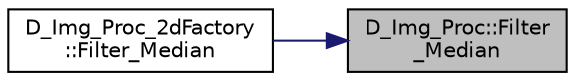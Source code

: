 digraph "D_Img_Proc::Filter_Median"
{
 // LATEX_PDF_SIZE
  edge [fontname="Helvetica",fontsize="10",labelfontname="Helvetica",labelfontsize="10"];
  node [fontname="Helvetica",fontsize="10",shape=record];
  rankdir="RL";
  Node1 [label="D_Img_Proc::Filter\l_Median",height=0.2,width=0.4,color="black", fillcolor="grey75", style="filled", fontcolor="black",tooltip=" "];
  Node1 -> Node2 [dir="back",color="midnightblue",fontsize="10",style="solid"];
  Node2 [label="D_Img_Proc_2dFactory\l::Filter_Median",height=0.2,width=0.4,color="black", fillcolor="white", style="filled",URL="$class_d___img___proc__2d_factory.html#aaa8f19fafce49d1079e8a1e760b7089d",tooltip=" "];
}
